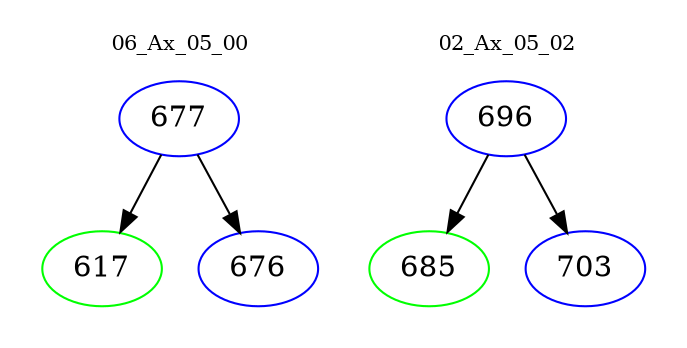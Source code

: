 digraph{
subgraph cluster_0 {
color = white
label = "06_Ax_05_00";
fontsize=10;
T0_677 [label="677", color="blue"]
T0_677 -> T0_617 [color="black"]
T0_617 [label="617", color="green"]
T0_677 -> T0_676 [color="black"]
T0_676 [label="676", color="blue"]
}
subgraph cluster_1 {
color = white
label = "02_Ax_05_02";
fontsize=10;
T1_696 [label="696", color="blue"]
T1_696 -> T1_685 [color="black"]
T1_685 [label="685", color="green"]
T1_696 -> T1_703 [color="black"]
T1_703 [label="703", color="blue"]
}
}
